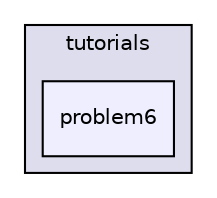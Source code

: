 digraph "C:/Users/Ayo/Desktop/jenes 2.0/src/jenes/tutorials/problem6" {
  compound=true
  node [ fontsize="10", fontname="Helvetica"];
  edge [ labelfontsize="10", labelfontname="Helvetica"];
  subgraph clusterdir_98c53756bcb1ac0f94696f1827dc85d3 {
    graph [ bgcolor="#ddddee", pencolor="black", label="tutorials" fontname="Helvetica", fontsize="10", URL="dir_98c53756bcb1ac0f94696f1827dc85d3.html"]
  dir_34d122f66247e9088650d5b0b1d7200a [shape=box, label="problem6", style="filled", fillcolor="#eeeeff", pencolor="black", URL="dir_34d122f66247e9088650d5b0b1d7200a.html"];
  }
}
